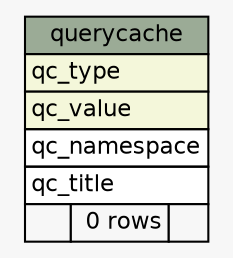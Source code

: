 // dot 2.38.0 on Linux 3.14.35-28.38.amzn1.x86_64
// SchemaSpy rev Unknown
digraph "querycache" {
  graph [
    rankdir="RL"
    bgcolor="#f7f7f7"
    nodesep="0.18"
    ranksep="0.46"
    fontname="Helvetica"
    fontsize="11"
  ];
  node [
    fontname="Helvetica"
    fontsize="11"
    shape="plaintext"
  ];
  edge [
    arrowsize="0.8"
  ];
  "querycache" [
    label=<
    <TABLE BORDER="0" CELLBORDER="1" CELLSPACING="0" BGCOLOR="#ffffff">
      <TR><TD COLSPAN="3" BGCOLOR="#9bab96" ALIGN="CENTER">querycache</TD></TR>
      <TR><TD PORT="qc_type" COLSPAN="3" BGCOLOR="#f4f7da" ALIGN="LEFT">qc_type</TD></TR>
      <TR><TD PORT="qc_value" COLSPAN="3" BGCOLOR="#f4f7da" ALIGN="LEFT">qc_value</TD></TR>
      <TR><TD PORT="qc_namespace" COLSPAN="3" ALIGN="LEFT">qc_namespace</TD></TR>
      <TR><TD PORT="qc_title" COLSPAN="3" ALIGN="LEFT">qc_title</TD></TR>
      <TR><TD ALIGN="LEFT" BGCOLOR="#f7f7f7">  </TD><TD ALIGN="RIGHT" BGCOLOR="#f7f7f7">0 rows</TD><TD ALIGN="RIGHT" BGCOLOR="#f7f7f7">  </TD></TR>
    </TABLE>>
    URL="tables/querycache.html"
    tooltip="querycache"
  ];
}

